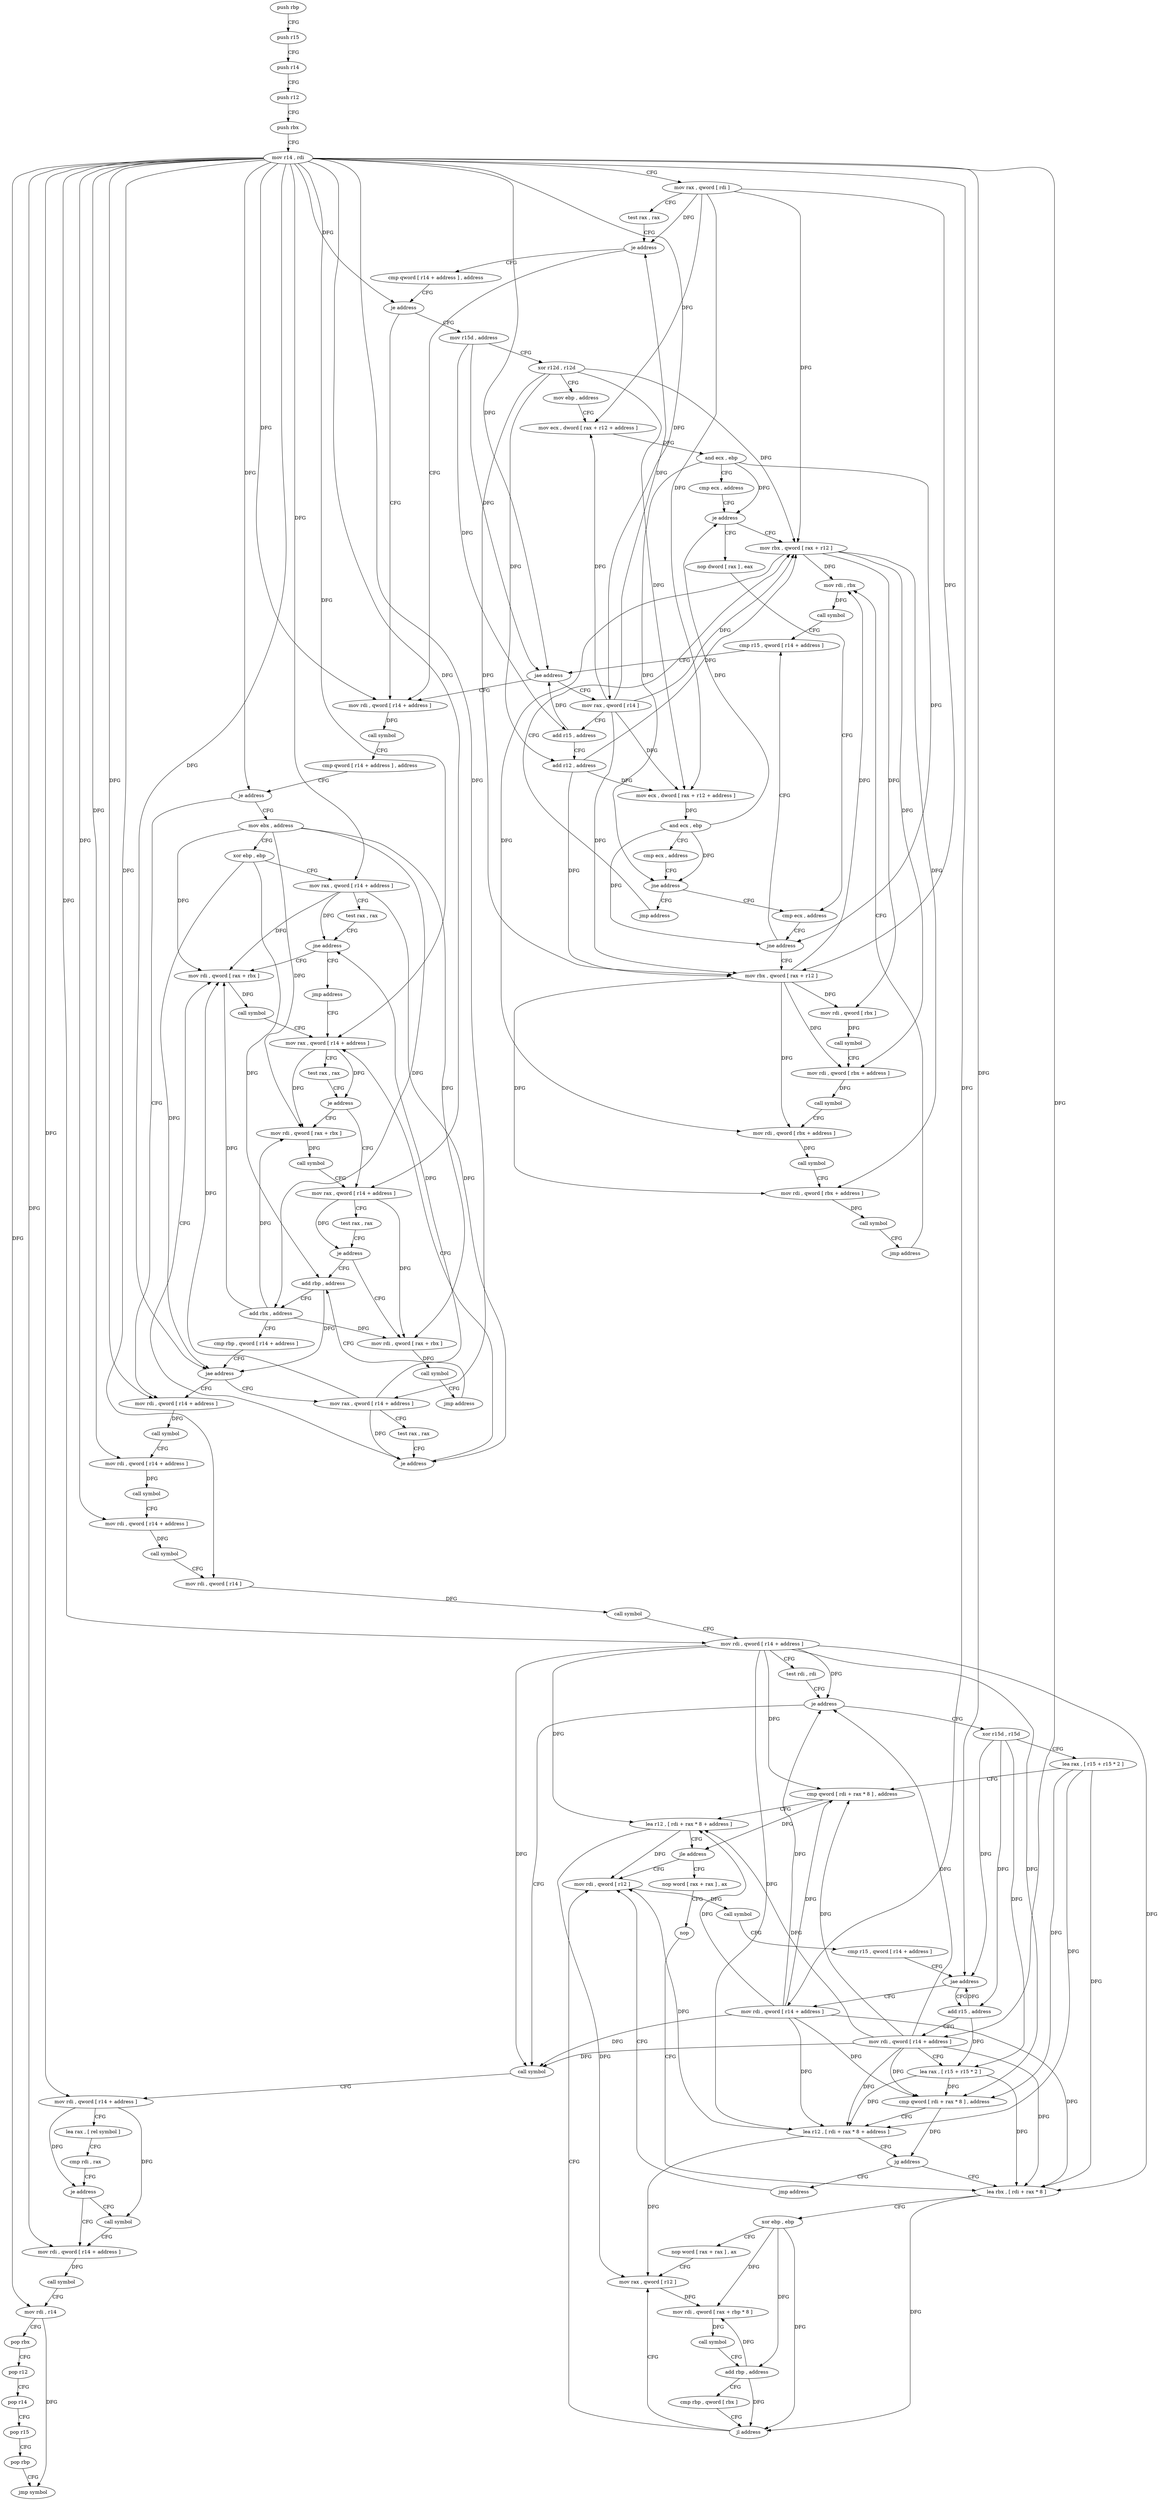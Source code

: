 digraph "func" {
"4241520" [label = "push rbp" ]
"4241521" [label = "push r15" ]
"4241523" [label = "push r14" ]
"4241525" [label = "push r12" ]
"4241527" [label = "push rbx" ]
"4241528" [label = "mov r14 , rdi" ]
"4241531" [label = "mov rax , qword [ rdi ]" ]
"4241534" [label = "test rax , rax" ]
"4241537" [label = "je address" ]
"4241675" [label = "mov rdi , qword [ r14 + address ]" ]
"4241543" [label = "cmp qword [ r14 + address ] , address" ]
"4241679" [label = "call symbol" ]
"4241684" [label = "cmp qword [ r14 + address ] , address" ]
"4241689" [label = "je address" ]
"4241782" [label = "mov rdi , qword [ r14 + address ]" ]
"4241691" [label = "mov ebx , address" ]
"4241548" [label = "je address" ]
"4241554" [label = "mov r15d , address" ]
"4241786" [label = "call symbol" ]
"4241791" [label = "mov rdi , qword [ r14 + address ]" ]
"4241795" [label = "call symbol" ]
"4241800" [label = "mov rdi , qword [ r14 + address ]" ]
"4241804" [label = "call symbol" ]
"4241809" [label = "mov rdi , qword [ r14 ]" ]
"4241812" [label = "call symbol" ]
"4241817" [label = "mov rdi , qword [ r14 + address ]" ]
"4241821" [label = "test rdi , rdi" ]
"4241824" [label = "je address" ]
"4241942" [label = "call symbol" ]
"4241826" [label = "xor r15d , r15d" ]
"4241696" [label = "xor ebp , ebp" ]
"4241698" [label = "mov rax , qword [ r14 + address ]" ]
"4241702" [label = "test rax , rax" ]
"4241705" [label = "jne address" ]
"4241735" [label = "mov rdi , qword [ rax + rbx ]" ]
"4241707" [label = "jmp address" ]
"4241560" [label = "xor r12d , r12d" ]
"4241563" [label = "mov ebp , address" ]
"4241568" [label = "mov ecx , dword [ rax + r12 + address ]" ]
"4241573" [label = "and ecx , ebp" ]
"4241575" [label = "cmp ecx , address" ]
"4241578" [label = "je address" ]
"4241632" [label = "mov rbx , qword [ rax + r12 ]" ]
"4241580" [label = "nop dword [ rax ] , eax" ]
"4241947" [label = "mov rdi , qword [ r14 + address ]" ]
"4241951" [label = "lea rax , [ rel symbol ]" ]
"4241958" [label = "cmp rdi , rax" ]
"4241961" [label = "je address" ]
"4241968" [label = "mov rdi , qword [ r14 + address ]" ]
"4241963" [label = "call symbol" ]
"4241829" [label = "lea rax , [ r15 + r15 * 2 ]" ]
"4241833" [label = "cmp qword [ rdi + rax * 8 ] , address" ]
"4241838" [label = "lea r12 , [ rdi + rax * 8 + address ]" ]
"4241843" [label = "jle address" ]
"4241894" [label = "mov rdi , qword [ r12 ]" ]
"4241845" [label = "nop word [ rax + rax ] , ax" ]
"4241739" [label = "call symbol" ]
"4241744" [label = "mov rax , qword [ r14 + address ]" ]
"4241636" [label = "mov rdi , rbx" ]
"4241584" [label = "cmp ecx , address" ]
"4241975" [label = "call symbol" ]
"4241980" [label = "mov rdi , r14" ]
"4241983" [label = "pop rbx" ]
"4241984" [label = "pop r12" ]
"4241986" [label = "pop r14" ]
"4241988" [label = "pop r15" ]
"4241990" [label = "pop rbp" ]
"4241991" [label = "jmp symbol" ]
"4241898" [label = "call symbol" ]
"4241903" [label = "cmp r15 , qword [ r14 + address ]" ]
"4241910" [label = "jae address" ]
"4241938" [label = "mov rdi , qword [ r14 + address ]" ]
"4241912" [label = "add r15 , address" ]
"4241855" [label = "nop" ]
"4241856" [label = "lea rbx , [ rdi + rax * 8 ]" ]
"4241762" [label = "mov rax , qword [ r14 + address ]" ]
"4241766" [label = "test rax , rax" ]
"4241769" [label = "je address" ]
"4241712" [label = "add rbp , address" ]
"4241771" [label = "mov rdi , qword [ rax + rbx ]" ]
"4241753" [label = "mov rdi , qword [ rax + rbx ]" ]
"4241757" [label = "call symbol" ]
"4241748" [label = "test rax , rax" ]
"4241751" [label = "je address" ]
"4241650" [label = "mov rax , qword [ r14 ]" ]
"4241653" [label = "add r15 , address" ]
"4241657" [label = "add r12 , address" ]
"4241661" [label = "mov ecx , dword [ rax + r12 + address ]" ]
"4241666" [label = "and ecx , ebp" ]
"4241668" [label = "cmp ecx , address" ]
"4241671" [label = "jne address" ]
"4241673" [label = "jmp address" ]
"4241644" [label = "cmp r15 , qword [ r14 + address ]" ]
"4241648" [label = "jae address" ]
"4241589" [label = "mov rbx , qword [ rax + r12 ]" ]
"4241593" [label = "mov rdi , qword [ rbx ]" ]
"4241596" [label = "call symbol" ]
"4241601" [label = "mov rdi , qword [ rbx + address ]" ]
"4241605" [label = "call symbol" ]
"4241610" [label = "mov rdi , qword [ rbx + address ]" ]
"4241614" [label = "call symbol" ]
"4241619" [label = "mov rdi , qword [ rbx + address ]" ]
"4241623" [label = "call symbol" ]
"4241628" [label = "jmp address" ]
"4241916" [label = "mov rdi , qword [ r14 + address ]" ]
"4241920" [label = "lea rax , [ r15 + r15 * 2 ]" ]
"4241924" [label = "cmp qword [ rdi + rax * 8 ] , address" ]
"4241929" [label = "lea r12 , [ rdi + rax * 8 + address ]" ]
"4241934" [label = "jg address" ]
"4241936" [label = "jmp address" ]
"4241872" [label = "mov rax , qword [ r12 ]" ]
"4241876" [label = "mov rdi , qword [ rax + rbp * 8 ]" ]
"4241880" [label = "call symbol" ]
"4241885" [label = "add rbp , address" ]
"4241889" [label = "cmp rbp , qword [ rbx ]" ]
"4241892" [label = "jl address" ]
"4241716" [label = "add rbx , address" ]
"4241720" [label = "cmp rbp , qword [ r14 + address ]" ]
"4241724" [label = "jae address" ]
"4241726" [label = "mov rax , qword [ r14 + address ]" ]
"4241775" [label = "call symbol" ]
"4241780" [label = "jmp address" ]
"4241587" [label = "jne address" ]
"4241639" [label = "call symbol" ]
"4241860" [label = "xor ebp , ebp" ]
"4241862" [label = "nop word [ rax + rax ] , ax" ]
"4241730" [label = "test rax , rax" ]
"4241733" [label = "je address" ]
"4241520" -> "4241521" [ label = "CFG" ]
"4241521" -> "4241523" [ label = "CFG" ]
"4241523" -> "4241525" [ label = "CFG" ]
"4241525" -> "4241527" [ label = "CFG" ]
"4241527" -> "4241528" [ label = "CFG" ]
"4241528" -> "4241531" [ label = "CFG" ]
"4241528" -> "4241675" [ label = "DFG" ]
"4241528" -> "4241689" [ label = "DFG" ]
"4241528" -> "4241548" [ label = "DFG" ]
"4241528" -> "4241782" [ label = "DFG" ]
"4241528" -> "4241791" [ label = "DFG" ]
"4241528" -> "4241800" [ label = "DFG" ]
"4241528" -> "4241809" [ label = "DFG" ]
"4241528" -> "4241817" [ label = "DFG" ]
"4241528" -> "4241698" [ label = "DFG" ]
"4241528" -> "4241947" [ label = "DFG" ]
"4241528" -> "4241968" [ label = "DFG" ]
"4241528" -> "4241980" [ label = "DFG" ]
"4241528" -> "4241910" [ label = "DFG" ]
"4241528" -> "4241744" [ label = "DFG" ]
"4241528" -> "4241938" [ label = "DFG" ]
"4241528" -> "4241916" [ label = "DFG" ]
"4241528" -> "4241762" [ label = "DFG" ]
"4241528" -> "4241648" [ label = "DFG" ]
"4241528" -> "4241724" [ label = "DFG" ]
"4241528" -> "4241650" [ label = "DFG" ]
"4241528" -> "4241726" [ label = "DFG" ]
"4241531" -> "4241534" [ label = "CFG" ]
"4241531" -> "4241537" [ label = "DFG" ]
"4241531" -> "4241568" [ label = "DFG" ]
"4241531" -> "4241632" [ label = "DFG" ]
"4241531" -> "4241589" [ label = "DFG" ]
"4241531" -> "4241661" [ label = "DFG" ]
"4241534" -> "4241537" [ label = "CFG" ]
"4241537" -> "4241675" [ label = "CFG" ]
"4241537" -> "4241543" [ label = "CFG" ]
"4241675" -> "4241679" [ label = "DFG" ]
"4241543" -> "4241548" [ label = "CFG" ]
"4241679" -> "4241684" [ label = "CFG" ]
"4241684" -> "4241689" [ label = "CFG" ]
"4241689" -> "4241782" [ label = "CFG" ]
"4241689" -> "4241691" [ label = "CFG" ]
"4241782" -> "4241786" [ label = "DFG" ]
"4241691" -> "4241696" [ label = "CFG" ]
"4241691" -> "4241735" [ label = "DFG" ]
"4241691" -> "4241753" [ label = "DFG" ]
"4241691" -> "4241716" [ label = "DFG" ]
"4241691" -> "4241771" [ label = "DFG" ]
"4241548" -> "4241675" [ label = "CFG" ]
"4241548" -> "4241554" [ label = "CFG" ]
"4241554" -> "4241560" [ label = "CFG" ]
"4241554" -> "4241648" [ label = "DFG" ]
"4241554" -> "4241653" [ label = "DFG" ]
"4241786" -> "4241791" [ label = "CFG" ]
"4241791" -> "4241795" [ label = "DFG" ]
"4241795" -> "4241800" [ label = "CFG" ]
"4241800" -> "4241804" [ label = "DFG" ]
"4241804" -> "4241809" [ label = "CFG" ]
"4241809" -> "4241812" [ label = "DFG" ]
"4241812" -> "4241817" [ label = "CFG" ]
"4241817" -> "4241821" [ label = "CFG" ]
"4241817" -> "4241824" [ label = "DFG" ]
"4241817" -> "4241942" [ label = "DFG" ]
"4241817" -> "4241833" [ label = "DFG" ]
"4241817" -> "4241838" [ label = "DFG" ]
"4241817" -> "4241924" [ label = "DFG" ]
"4241817" -> "4241929" [ label = "DFG" ]
"4241817" -> "4241856" [ label = "DFG" ]
"4241821" -> "4241824" [ label = "CFG" ]
"4241824" -> "4241942" [ label = "CFG" ]
"4241824" -> "4241826" [ label = "CFG" ]
"4241942" -> "4241947" [ label = "CFG" ]
"4241826" -> "4241829" [ label = "CFG" ]
"4241826" -> "4241910" [ label = "DFG" ]
"4241826" -> "4241912" [ label = "DFG" ]
"4241826" -> "4241920" [ label = "DFG" ]
"4241696" -> "4241698" [ label = "CFG" ]
"4241696" -> "4241712" [ label = "DFG" ]
"4241696" -> "4241724" [ label = "DFG" ]
"4241698" -> "4241702" [ label = "CFG" ]
"4241698" -> "4241705" [ label = "DFG" ]
"4241698" -> "4241735" [ label = "DFG" ]
"4241698" -> "4241733" [ label = "DFG" ]
"4241702" -> "4241705" [ label = "CFG" ]
"4241705" -> "4241735" [ label = "CFG" ]
"4241705" -> "4241707" [ label = "CFG" ]
"4241735" -> "4241739" [ label = "DFG" ]
"4241707" -> "4241744" [ label = "CFG" ]
"4241560" -> "4241563" [ label = "CFG" ]
"4241560" -> "4241632" [ label = "DFG" ]
"4241560" -> "4241589" [ label = "DFG" ]
"4241560" -> "4241657" [ label = "DFG" ]
"4241560" -> "4241661" [ label = "DFG" ]
"4241563" -> "4241568" [ label = "CFG" ]
"4241568" -> "4241573" [ label = "DFG" ]
"4241573" -> "4241575" [ label = "CFG" ]
"4241573" -> "4241578" [ label = "DFG" ]
"4241573" -> "4241587" [ label = "DFG" ]
"4241573" -> "4241671" [ label = "DFG" ]
"4241575" -> "4241578" [ label = "CFG" ]
"4241578" -> "4241632" [ label = "CFG" ]
"4241578" -> "4241580" [ label = "CFG" ]
"4241632" -> "4241636" [ label = "DFG" ]
"4241632" -> "4241593" [ label = "DFG" ]
"4241632" -> "4241601" [ label = "DFG" ]
"4241632" -> "4241610" [ label = "DFG" ]
"4241632" -> "4241619" [ label = "DFG" ]
"4241580" -> "4241584" [ label = "CFG" ]
"4241947" -> "4241951" [ label = "CFG" ]
"4241947" -> "4241961" [ label = "DFG" ]
"4241947" -> "4241963" [ label = "DFG" ]
"4241951" -> "4241958" [ label = "CFG" ]
"4241958" -> "4241961" [ label = "CFG" ]
"4241961" -> "4241968" [ label = "CFG" ]
"4241961" -> "4241963" [ label = "CFG" ]
"4241968" -> "4241975" [ label = "DFG" ]
"4241963" -> "4241968" [ label = "CFG" ]
"4241829" -> "4241833" [ label = "CFG" ]
"4241829" -> "4241924" [ label = "DFG" ]
"4241829" -> "4241929" [ label = "DFG" ]
"4241829" -> "4241856" [ label = "DFG" ]
"4241833" -> "4241838" [ label = "CFG" ]
"4241833" -> "4241843" [ label = "DFG" ]
"4241838" -> "4241843" [ label = "CFG" ]
"4241838" -> "4241894" [ label = "DFG" ]
"4241838" -> "4241872" [ label = "DFG" ]
"4241843" -> "4241894" [ label = "CFG" ]
"4241843" -> "4241845" [ label = "CFG" ]
"4241894" -> "4241898" [ label = "DFG" ]
"4241845" -> "4241855" [ label = "CFG" ]
"4241739" -> "4241744" [ label = "CFG" ]
"4241744" -> "4241748" [ label = "CFG" ]
"4241744" -> "4241751" [ label = "DFG" ]
"4241744" -> "4241753" [ label = "DFG" ]
"4241636" -> "4241639" [ label = "DFG" ]
"4241584" -> "4241587" [ label = "CFG" ]
"4241975" -> "4241980" [ label = "CFG" ]
"4241980" -> "4241983" [ label = "CFG" ]
"4241980" -> "4241991" [ label = "DFG" ]
"4241983" -> "4241984" [ label = "CFG" ]
"4241984" -> "4241986" [ label = "CFG" ]
"4241986" -> "4241988" [ label = "CFG" ]
"4241988" -> "4241990" [ label = "CFG" ]
"4241990" -> "4241991" [ label = "CFG" ]
"4241898" -> "4241903" [ label = "CFG" ]
"4241903" -> "4241910" [ label = "CFG" ]
"4241910" -> "4241938" [ label = "CFG" ]
"4241910" -> "4241912" [ label = "CFG" ]
"4241938" -> "4241942" [ label = "DFG" ]
"4241938" -> "4241824" [ label = "DFG" ]
"4241938" -> "4241833" [ label = "DFG" ]
"4241938" -> "4241838" [ label = "DFG" ]
"4241938" -> "4241924" [ label = "DFG" ]
"4241938" -> "4241929" [ label = "DFG" ]
"4241938" -> "4241856" [ label = "DFG" ]
"4241912" -> "4241916" [ label = "CFG" ]
"4241912" -> "4241910" [ label = "DFG" ]
"4241912" -> "4241920" [ label = "DFG" ]
"4241855" -> "4241856" [ label = "CFG" ]
"4241856" -> "4241860" [ label = "CFG" ]
"4241856" -> "4241892" [ label = "DFG" ]
"4241762" -> "4241766" [ label = "CFG" ]
"4241762" -> "4241769" [ label = "DFG" ]
"4241762" -> "4241771" [ label = "DFG" ]
"4241766" -> "4241769" [ label = "CFG" ]
"4241769" -> "4241712" [ label = "CFG" ]
"4241769" -> "4241771" [ label = "CFG" ]
"4241712" -> "4241716" [ label = "CFG" ]
"4241712" -> "4241724" [ label = "DFG" ]
"4241771" -> "4241775" [ label = "DFG" ]
"4241753" -> "4241757" [ label = "DFG" ]
"4241757" -> "4241762" [ label = "CFG" ]
"4241748" -> "4241751" [ label = "CFG" ]
"4241751" -> "4241762" [ label = "CFG" ]
"4241751" -> "4241753" [ label = "CFG" ]
"4241650" -> "4241653" [ label = "CFG" ]
"4241650" -> "4241537" [ label = "DFG" ]
"4241650" -> "4241568" [ label = "DFG" ]
"4241650" -> "4241632" [ label = "DFG" ]
"4241650" -> "4241589" [ label = "DFG" ]
"4241650" -> "4241661" [ label = "DFG" ]
"4241653" -> "4241657" [ label = "CFG" ]
"4241653" -> "4241648" [ label = "DFG" ]
"4241657" -> "4241661" [ label = "DFG" ]
"4241657" -> "4241632" [ label = "DFG" ]
"4241657" -> "4241589" [ label = "DFG" ]
"4241661" -> "4241666" [ label = "DFG" ]
"4241666" -> "4241668" [ label = "CFG" ]
"4241666" -> "4241578" [ label = "DFG" ]
"4241666" -> "4241587" [ label = "DFG" ]
"4241666" -> "4241671" [ label = "DFG" ]
"4241668" -> "4241671" [ label = "CFG" ]
"4241671" -> "4241584" [ label = "CFG" ]
"4241671" -> "4241673" [ label = "CFG" ]
"4241673" -> "4241632" [ label = "CFG" ]
"4241644" -> "4241648" [ label = "CFG" ]
"4241648" -> "4241675" [ label = "CFG" ]
"4241648" -> "4241650" [ label = "CFG" ]
"4241589" -> "4241593" [ label = "DFG" ]
"4241589" -> "4241636" [ label = "DFG" ]
"4241589" -> "4241601" [ label = "DFG" ]
"4241589" -> "4241610" [ label = "DFG" ]
"4241589" -> "4241619" [ label = "DFG" ]
"4241593" -> "4241596" [ label = "DFG" ]
"4241596" -> "4241601" [ label = "CFG" ]
"4241601" -> "4241605" [ label = "DFG" ]
"4241605" -> "4241610" [ label = "CFG" ]
"4241610" -> "4241614" [ label = "DFG" ]
"4241614" -> "4241619" [ label = "CFG" ]
"4241619" -> "4241623" [ label = "DFG" ]
"4241623" -> "4241628" [ label = "CFG" ]
"4241628" -> "4241636" [ label = "CFG" ]
"4241916" -> "4241920" [ label = "CFG" ]
"4241916" -> "4241824" [ label = "DFG" ]
"4241916" -> "4241942" [ label = "DFG" ]
"4241916" -> "4241833" [ label = "DFG" ]
"4241916" -> "4241838" [ label = "DFG" ]
"4241916" -> "4241924" [ label = "DFG" ]
"4241916" -> "4241929" [ label = "DFG" ]
"4241916" -> "4241856" [ label = "DFG" ]
"4241920" -> "4241924" [ label = "DFG" ]
"4241920" -> "4241929" [ label = "DFG" ]
"4241920" -> "4241856" [ label = "DFG" ]
"4241924" -> "4241929" [ label = "CFG" ]
"4241924" -> "4241934" [ label = "DFG" ]
"4241929" -> "4241934" [ label = "CFG" ]
"4241929" -> "4241894" [ label = "DFG" ]
"4241929" -> "4241872" [ label = "DFG" ]
"4241934" -> "4241856" [ label = "CFG" ]
"4241934" -> "4241936" [ label = "CFG" ]
"4241936" -> "4241894" [ label = "CFG" ]
"4241872" -> "4241876" [ label = "DFG" ]
"4241876" -> "4241880" [ label = "DFG" ]
"4241880" -> "4241885" [ label = "CFG" ]
"4241885" -> "4241889" [ label = "CFG" ]
"4241885" -> "4241876" [ label = "DFG" ]
"4241885" -> "4241892" [ label = "DFG" ]
"4241889" -> "4241892" [ label = "CFG" ]
"4241892" -> "4241872" [ label = "CFG" ]
"4241892" -> "4241894" [ label = "CFG" ]
"4241716" -> "4241720" [ label = "CFG" ]
"4241716" -> "4241735" [ label = "DFG" ]
"4241716" -> "4241753" [ label = "DFG" ]
"4241716" -> "4241771" [ label = "DFG" ]
"4241720" -> "4241724" [ label = "CFG" ]
"4241724" -> "4241782" [ label = "CFG" ]
"4241724" -> "4241726" [ label = "CFG" ]
"4241726" -> "4241730" [ label = "CFG" ]
"4241726" -> "4241705" [ label = "DFG" ]
"4241726" -> "4241735" [ label = "DFG" ]
"4241726" -> "4241733" [ label = "DFG" ]
"4241775" -> "4241780" [ label = "CFG" ]
"4241780" -> "4241712" [ label = "CFG" ]
"4241587" -> "4241644" [ label = "CFG" ]
"4241587" -> "4241589" [ label = "CFG" ]
"4241639" -> "4241644" [ label = "CFG" ]
"4241860" -> "4241862" [ label = "CFG" ]
"4241860" -> "4241876" [ label = "DFG" ]
"4241860" -> "4241885" [ label = "DFG" ]
"4241860" -> "4241892" [ label = "DFG" ]
"4241862" -> "4241872" [ label = "CFG" ]
"4241730" -> "4241733" [ label = "CFG" ]
"4241733" -> "4241744" [ label = "CFG" ]
"4241733" -> "4241735" [ label = "CFG" ]
}
